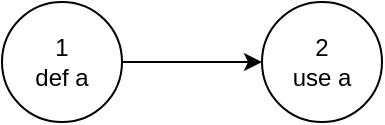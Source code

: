 <mxfile version="17.5.0" type="github">
  <diagram id="7HQYNC31aHsgBr6-6DPW" name="Page-1">
    <mxGraphModel dx="1422" dy="762" grid="1" gridSize="10" guides="1" tooltips="1" connect="1" arrows="1" fold="1" page="1" pageScale="1" pageWidth="827" pageHeight="1169" math="0" shadow="0">
      <root>
        <mxCell id="0" />
        <mxCell id="1" parent="0" />
        <mxCell id="v6Sz__jcGQsvWJIk5j0P-2" value="1&lt;br&gt;def a" style="ellipse;whiteSpace=wrap;html=1;" parent="1" vertex="1">
          <mxGeometry x="150" y="60" width="60" height="60" as="geometry" />
        </mxCell>
        <mxCell id="v6Sz__jcGQsvWJIk5j0P-4" value="2&lt;br&gt;use a" style="ellipse;whiteSpace=wrap;html=1;" parent="1" vertex="1">
          <mxGeometry x="280" y="60" width="60" height="60" as="geometry" />
        </mxCell>
        <mxCell id="v6Sz__jcGQsvWJIk5j0P-9" value="" style="endArrow=classic;html=1;rounded=0;" parent="1" source="v6Sz__jcGQsvWJIk5j0P-2" target="v6Sz__jcGQsvWJIk5j0P-4" edge="1">
          <mxGeometry width="50" height="50" relative="1" as="geometry">
            <mxPoint x="150" y="400" as="sourcePoint" />
            <mxPoint x="200" y="350" as="targetPoint" />
          </mxGeometry>
        </mxCell>
      </root>
    </mxGraphModel>
  </diagram>
</mxfile>
